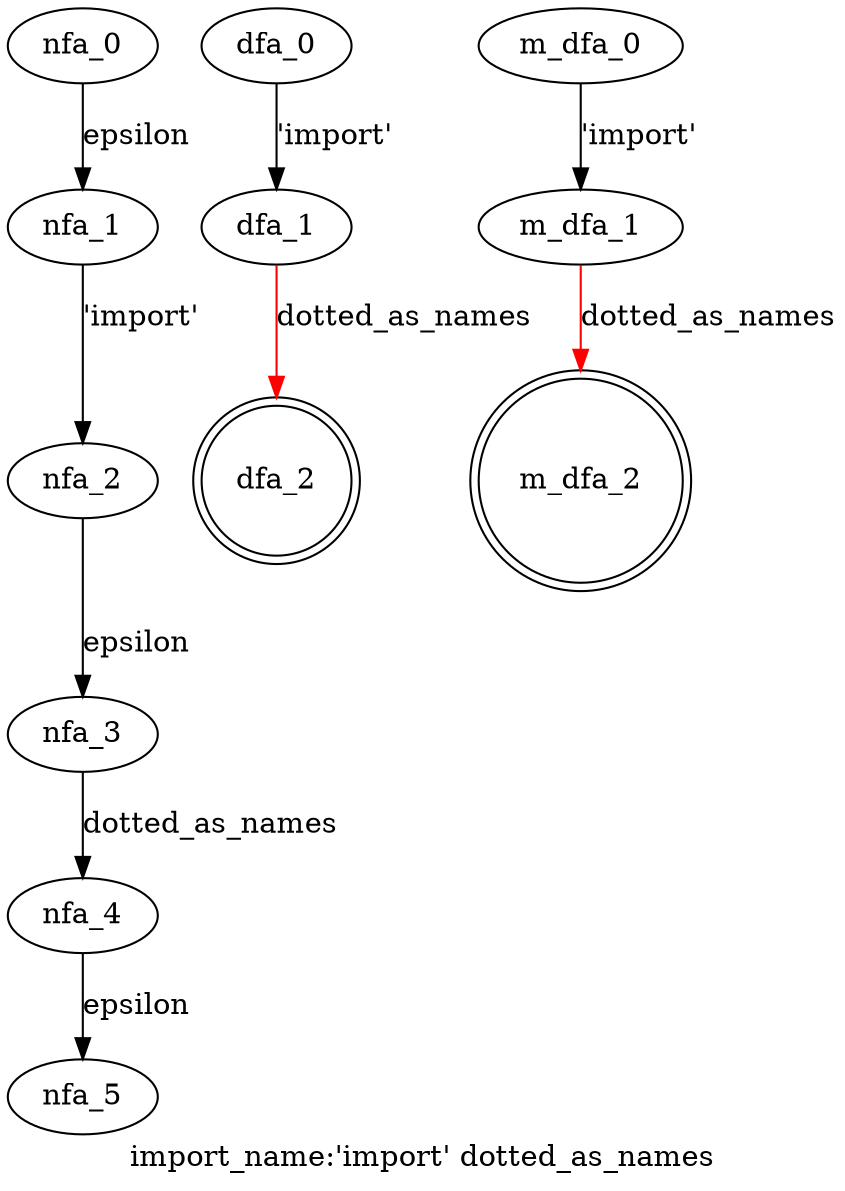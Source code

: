 digraph import_name {
 graph[label="import_name:'import' dotted_as_names"]
 subgraph import_name_nfa {
  nfa_0->nfa_1[label="epsilon"]
  nfa_1->nfa_2[label="'import'"]
  nfa_2->nfa_3[label="epsilon"]
  nfa_3->nfa_4[label="dotted_as_names"]
  nfa_4->nfa_5[label="epsilon"]
  }
 subgraph import_name_dfa {
  dfa_0->dfa_1[label="'import'"]
  dfa_1->dfa_2[label="dotted_as_names",color=red]
  dfa_2[shape=doublecircle]
  }
 subgraph import_name_m_dfa {
  m_dfa_0->m_dfa_1[label="'import'"]
  m_dfa_1->m_dfa_2[label="dotted_as_names",color=red]
  m_dfa_2[shape=doublecircle]
  }
}
